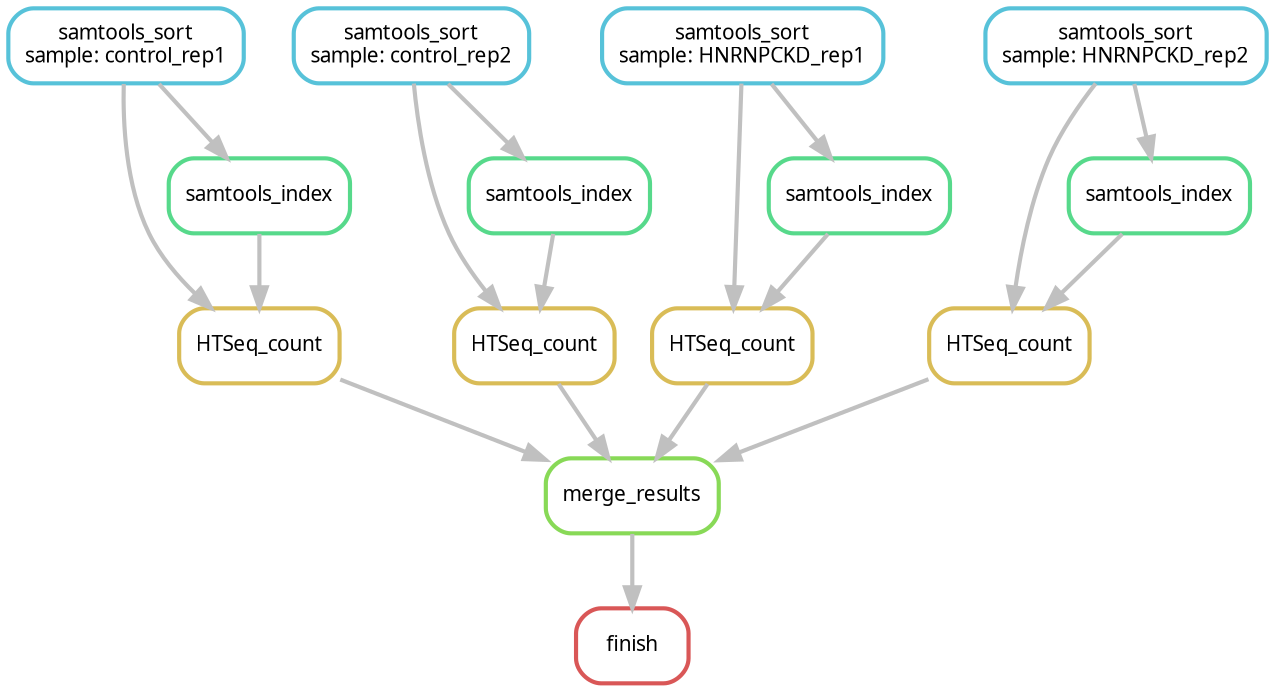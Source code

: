 digraph snakemake_dag {
    graph[bgcolor=white, margin=0];
    node[shape=box, style=rounded, fontname=sans,                 fontsize=10, penwidth=2];
    edge[penwidth=2, color=grey];
	0[label = "finish", color = "0.00 0.6 0.85", style="rounded"];
	1[label = "merge_results", color = "0.27 0.6 0.85", style="rounded"];
	2[label = "HTSeq_count", color = "0.13 0.6 0.85", style="rounded"];
	3[label = "samtools_sort\nsample: control_rep1", color = "0.53 0.6 0.85", style="rounded"];
	4[label = "samtools_index", color = "0.40 0.6 0.85", style="rounded"];
	5[label = "HTSeq_count", color = "0.13 0.6 0.85", style="rounded"];
	6[label = "samtools_sort\nsample: control_rep2", color = "0.53 0.6 0.85", style="rounded"];
	7[label = "samtools_index", color = "0.40 0.6 0.85", style="rounded"];
	8[label = "HTSeq_count", color = "0.13 0.6 0.85", style="rounded"];
	9[label = "samtools_sort\nsample: HNRNPCKD_rep1", color = "0.53 0.6 0.85", style="rounded"];
	10[label = "samtools_index", color = "0.40 0.6 0.85", style="rounded"];
	11[label = "HTSeq_count", color = "0.13 0.6 0.85", style="rounded"];
	12[label = "samtools_sort\nsample: HNRNPCKD_rep2", color = "0.53 0.6 0.85", style="rounded"];
	13[label = "samtools_index", color = "0.40 0.6 0.85", style="rounded"];
	1 -> 0
	2 -> 1
	5 -> 1
	8 -> 1
	11 -> 1
	3 -> 2
	4 -> 2
	3 -> 4
	6 -> 5
	7 -> 5
	6 -> 7
	9 -> 8
	10 -> 8
	9 -> 10
	12 -> 11
	13 -> 11
	12 -> 13
}            
